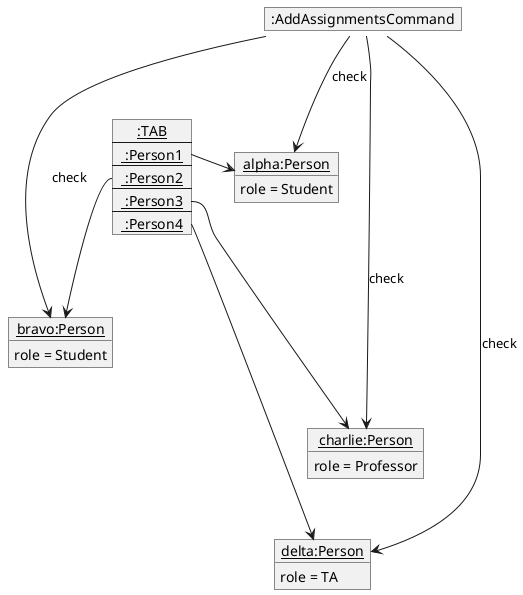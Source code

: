 @startuml
object "__alpha:Person__" as alpha {
role = Student
}

object "__bravo:Person__" as bravo {
role = Student
}

object "__charlie:Person__" as charlie {
role = Professor
}

object "__delta:Person__" as delta {
role = TA
}

map "__:TAB__" as Tab {
 <u> :Person1 *-> alpha
 <u> :Person2 *--> bravo
 <u> :Person3 *---> charlie
 <u> :Person4 *----> delta
}

map ":AddAssignmentsCommand" as AddAssignmentsCommand {

}

AddAssignmentsCommand --> alpha : check
AddAssignmentsCommand ---> bravo : check
AddAssignmentsCommand ----> charlie : check
AddAssignmentsCommand -----> delta : check


@end